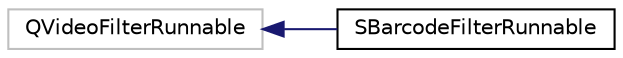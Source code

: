 digraph "Graphical Class Hierarchy"
{
 // INTERACTIVE_SVG=YES
 // LATEX_PDF_SIZE
  edge [fontname="Helvetica",fontsize="10",labelfontname="Helvetica",labelfontsize="10"];
  node [fontname="Helvetica",fontsize="10",shape=record];
  rankdir="LR";
  Node5 [label="QVideoFilterRunnable",height=0.2,width=0.4,color="grey75", fillcolor="white", style="filled",tooltip=" "];
  Node5 -> Node0 [dir="back",color="midnightblue",fontsize="10",style="solid",fontname="Helvetica"];
  Node0 [label="SBarcodeFilterRunnable",height=0.2,width=0.4,color="black", fillcolor="white", style="filled",URL="$d0/d9e/class_s_barcode_filter_runnable.html",tooltip="Inherited from QVideoFilterRunnable class and provide SBarcodeFilterRunnable::run method in order to ..."];
}
